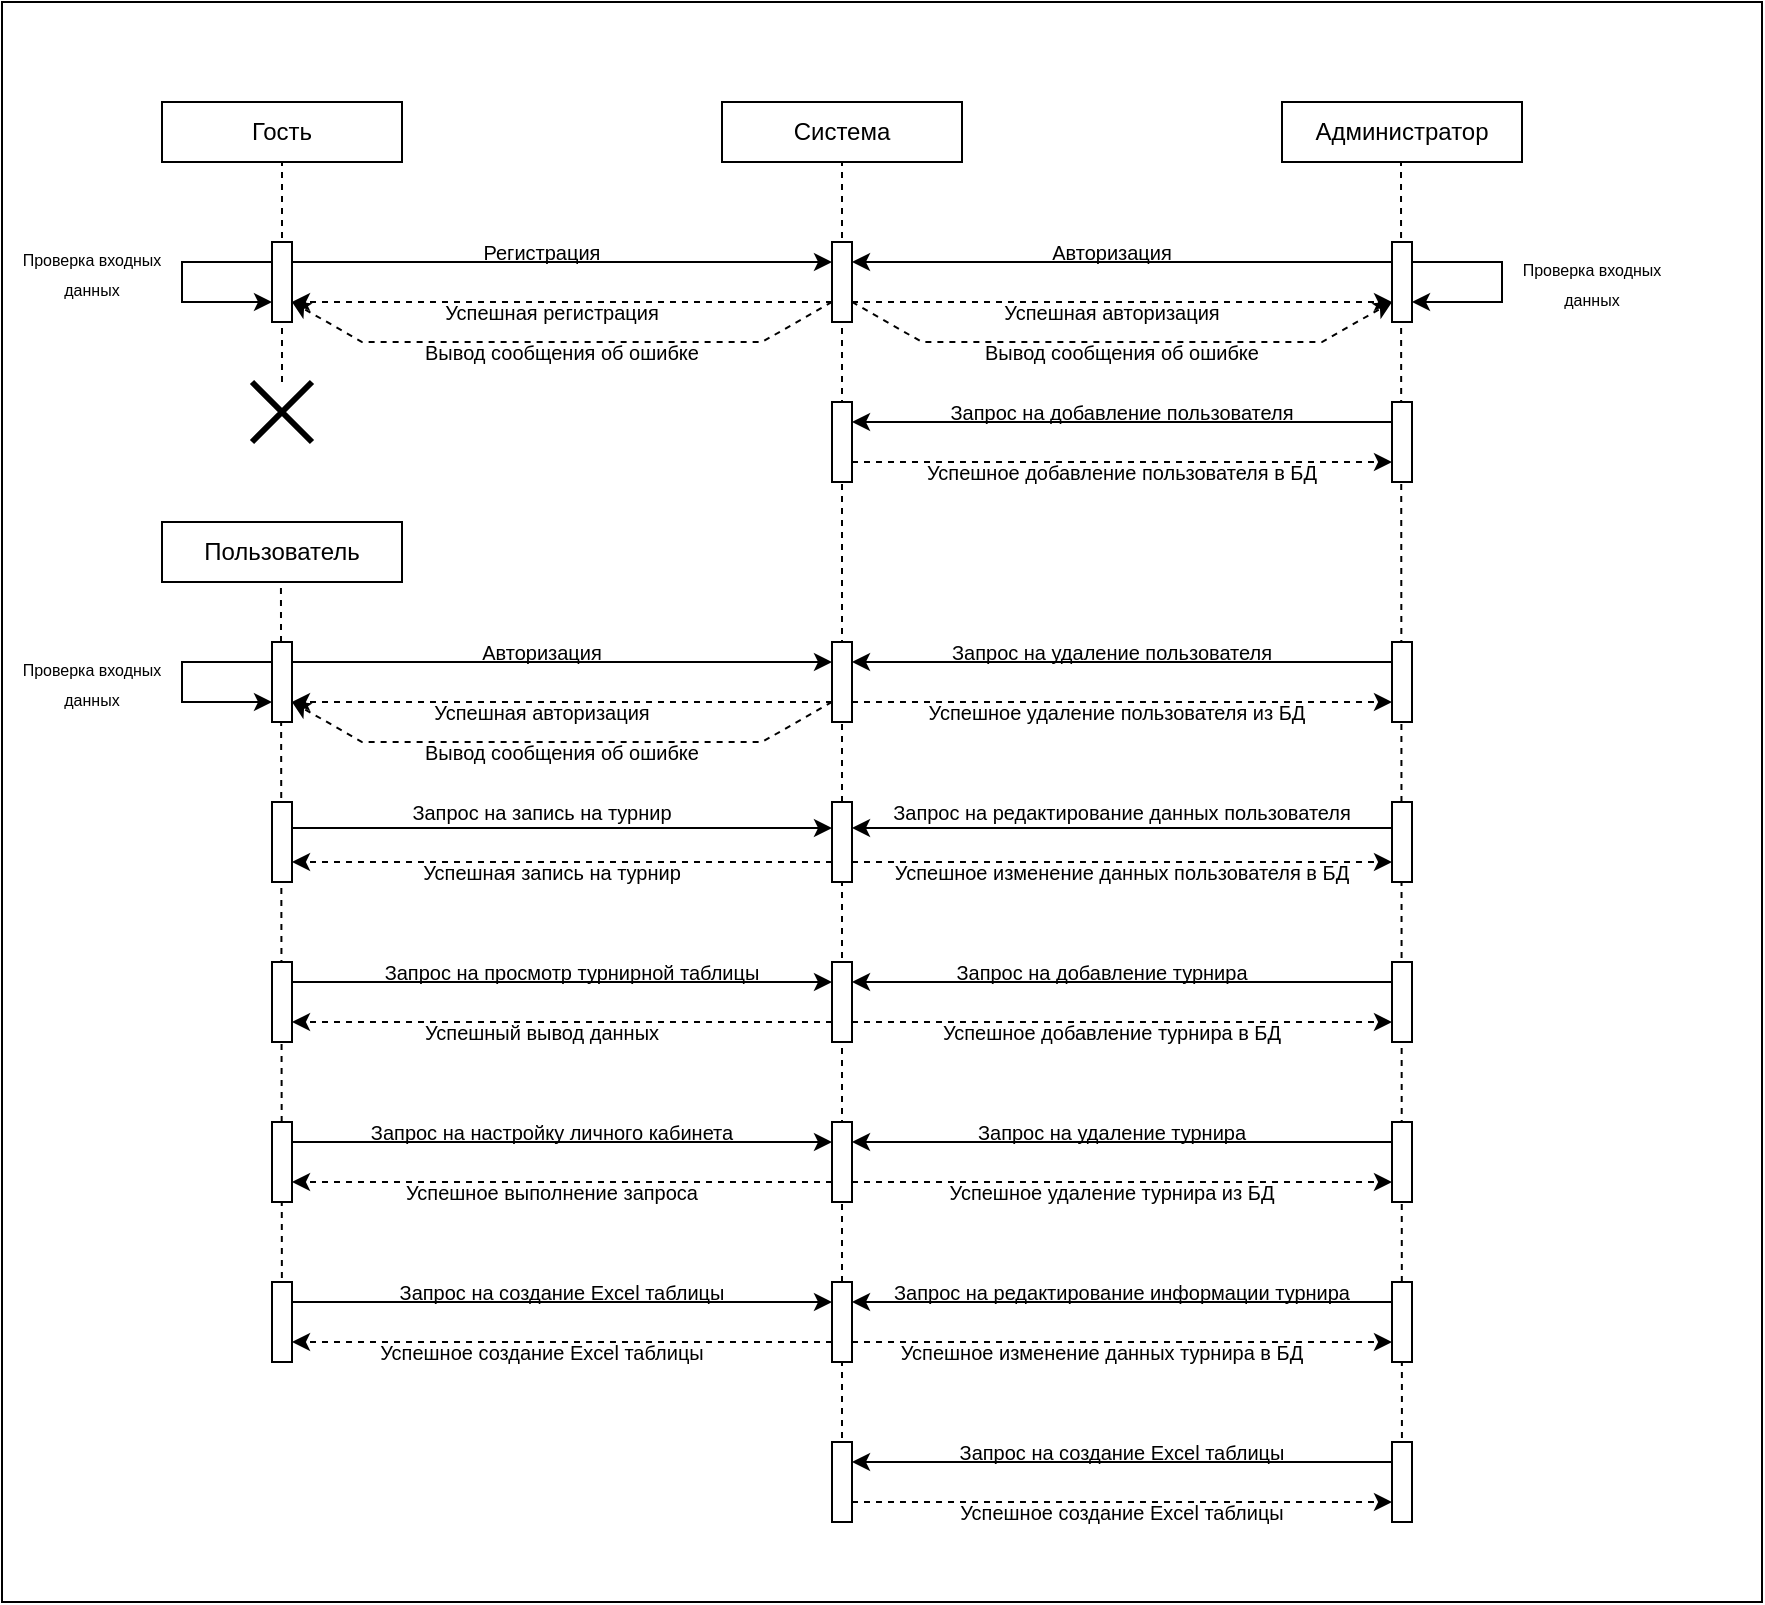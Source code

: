 <mxfile version="27.0.6">
  <diagram name="Страница — 1" id="EL8p-KrftPDtDiHfVPIN">
    <mxGraphModel dx="1564" dy="1021" grid="1" gridSize="10" guides="1" tooltips="1" connect="1" arrows="1" fold="1" page="1" pageScale="1" pageWidth="1169" pageHeight="827" math="0" shadow="0">
      <root>
        <mxCell id="0" />
        <mxCell id="1" parent="0" />
        <mxCell id="QzJGNxjtanzAwtywDty2-134" value="" style="rounded=0;whiteSpace=wrap;html=1;" vertex="1" parent="1">
          <mxGeometry width="880" height="800" as="geometry" />
        </mxCell>
        <mxCell id="QzJGNxjtanzAwtywDty2-37" value="" style="endArrow=none;dashed=1;html=1;rounded=0;entryX=0.5;entryY=1;entryDx=0;entryDy=0;exitX=0.5;exitY=1;exitDx=0;exitDy=0;" edge="1" parent="1" source="QzJGNxjtanzAwtywDty2-74" target="QzJGNxjtanzAwtywDty2-2">
          <mxGeometry width="50" height="50" relative="1" as="geometry">
            <mxPoint x="420" y="680" as="sourcePoint" />
            <mxPoint x="420" y="260" as="targetPoint" />
          </mxGeometry>
        </mxCell>
        <mxCell id="QzJGNxjtanzAwtywDty2-29" value="" style="endArrow=none;dashed=1;html=1;rounded=0;exitX=0.5;exitY=1;exitDx=0;exitDy=0;entryX=0.5;entryY=1;entryDx=0;entryDy=0;" edge="1" parent="1" source="QzJGNxjtanzAwtywDty2-23">
          <mxGeometry width="50" height="50" relative="1" as="geometry">
            <mxPoint x="139.47" y="690" as="sourcePoint" />
            <mxPoint x="139.47" y="290" as="targetPoint" />
          </mxGeometry>
        </mxCell>
        <mxCell id="QzJGNxjtanzAwtywDty2-30" value="" style="endArrow=none;dashed=1;html=1;rounded=0;exitX=0.5;exitY=1;exitDx=0;exitDy=0;entryX=0.5;entryY=1;entryDx=0;entryDy=0;" edge="1" parent="1" source="QzJGNxjtanzAwtywDty2-72">
          <mxGeometry width="50" height="50" relative="1" as="geometry">
            <mxPoint x="699.5" y="480" as="sourcePoint" />
            <mxPoint x="699.5" y="80" as="targetPoint" />
          </mxGeometry>
        </mxCell>
        <mxCell id="QzJGNxjtanzAwtywDty2-15" value="" style="endArrow=none;dashed=1;html=1;rounded=0;entryX=0.5;entryY=1;entryDx=0;entryDy=0;" edge="1" parent="1" target="QzJGNxjtanzAwtywDty2-1">
          <mxGeometry width="50" height="50" relative="1" as="geometry">
            <mxPoint x="140" y="190" as="sourcePoint" />
            <mxPoint x="610" y="400" as="targetPoint" />
          </mxGeometry>
        </mxCell>
        <mxCell id="QzJGNxjtanzAwtywDty2-1" value="Гость" style="rounded=0;whiteSpace=wrap;html=1;" vertex="1" parent="1">
          <mxGeometry x="80" y="50" width="120" height="30" as="geometry" />
        </mxCell>
        <mxCell id="QzJGNxjtanzAwtywDty2-2" value="Система" style="rounded=0;whiteSpace=wrap;html=1;" vertex="1" parent="1">
          <mxGeometry x="360" y="50" width="120" height="30" as="geometry" />
        </mxCell>
        <mxCell id="QzJGNxjtanzAwtywDty2-3" value="Администратор" style="rounded=0;whiteSpace=wrap;html=1;" vertex="1" parent="1">
          <mxGeometry x="640" y="50" width="120" height="30" as="geometry" />
        </mxCell>
        <mxCell id="QzJGNxjtanzAwtywDty2-5" value="" style="rounded=0;whiteSpace=wrap;html=1;" vertex="1" parent="1">
          <mxGeometry x="135" y="120" width="10" height="40" as="geometry" />
        </mxCell>
        <mxCell id="QzJGNxjtanzAwtywDty2-10" value="" style="rounded=0;whiteSpace=wrap;html=1;" vertex="1" parent="1">
          <mxGeometry x="415" y="120" width="10" height="40" as="geometry" />
        </mxCell>
        <mxCell id="QzJGNxjtanzAwtywDty2-11" value="" style="rounded=0;whiteSpace=wrap;html=1;" vertex="1" parent="1">
          <mxGeometry x="415" y="200" width="10" height="40" as="geometry" />
        </mxCell>
        <mxCell id="QzJGNxjtanzAwtywDty2-12" value="" style="rounded=0;whiteSpace=wrap;html=1;" vertex="1" parent="1">
          <mxGeometry x="415" y="320" width="10" height="40" as="geometry" />
        </mxCell>
        <mxCell id="QzJGNxjtanzAwtywDty2-13" value="" style="rounded=0;whiteSpace=wrap;html=1;" vertex="1" parent="1">
          <mxGeometry x="415" y="400" width="10" height="40" as="geometry" />
        </mxCell>
        <mxCell id="QzJGNxjtanzAwtywDty2-14" value="" style="rounded=0;whiteSpace=wrap;html=1;" vertex="1" parent="1">
          <mxGeometry x="415" y="480" width="10" height="40" as="geometry" />
        </mxCell>
        <mxCell id="QzJGNxjtanzAwtywDty2-18" value="Пользователь" style="rounded=0;whiteSpace=wrap;html=1;" vertex="1" parent="1">
          <mxGeometry x="80" y="260" width="120" height="30" as="geometry" />
        </mxCell>
        <mxCell id="QzJGNxjtanzAwtywDty2-19" value="" style="rounded=0;whiteSpace=wrap;html=1;" vertex="1" parent="1">
          <mxGeometry x="135" y="320" width="10" height="40" as="geometry" />
        </mxCell>
        <mxCell id="QzJGNxjtanzAwtywDty2-20" value="" style="rounded=0;whiteSpace=wrap;html=1;" vertex="1" parent="1">
          <mxGeometry x="135" y="400" width="10" height="40" as="geometry" />
        </mxCell>
        <mxCell id="QzJGNxjtanzAwtywDty2-21" value="" style="rounded=0;whiteSpace=wrap;html=1;" vertex="1" parent="1">
          <mxGeometry x="135" y="480" width="10" height="40" as="geometry" />
        </mxCell>
        <mxCell id="QzJGNxjtanzAwtywDty2-22" value="" style="rounded=0;whiteSpace=wrap;html=1;" vertex="1" parent="1">
          <mxGeometry x="135" y="560" width="10" height="40" as="geometry" />
        </mxCell>
        <mxCell id="QzJGNxjtanzAwtywDty2-23" value="" style="rounded=0;whiteSpace=wrap;html=1;" vertex="1" parent="1">
          <mxGeometry x="135" y="640" width="10" height="40" as="geometry" />
        </mxCell>
        <mxCell id="QzJGNxjtanzAwtywDty2-24" value="" style="rounded=0;whiteSpace=wrap;html=1;" vertex="1" parent="1">
          <mxGeometry x="695" y="120" width="10" height="40" as="geometry" />
        </mxCell>
        <mxCell id="QzJGNxjtanzAwtywDty2-25" value="" style="rounded=0;whiteSpace=wrap;html=1;" vertex="1" parent="1">
          <mxGeometry x="695" y="200" width="10" height="40" as="geometry" />
        </mxCell>
        <mxCell id="QzJGNxjtanzAwtywDty2-26" value="" style="rounded=0;whiteSpace=wrap;html=1;" vertex="1" parent="1">
          <mxGeometry x="695" y="320" width="10" height="40" as="geometry" />
        </mxCell>
        <mxCell id="QzJGNxjtanzAwtywDty2-27" value="" style="rounded=0;whiteSpace=wrap;html=1;" vertex="1" parent="1">
          <mxGeometry x="695" y="400" width="10" height="40" as="geometry" />
        </mxCell>
        <mxCell id="QzJGNxjtanzAwtywDty2-28" value="" style="rounded=0;whiteSpace=wrap;html=1;" vertex="1" parent="1">
          <mxGeometry x="695" y="480" width="10" height="40" as="geometry" />
        </mxCell>
        <mxCell id="QzJGNxjtanzAwtywDty2-32" value="" style="shape=umlDestroy;whiteSpace=wrap;html=1;strokeWidth=3;targetShapes=umlLifeline;" vertex="1" parent="1">
          <mxGeometry x="125" y="190" width="30" height="30" as="geometry" />
        </mxCell>
        <mxCell id="QzJGNxjtanzAwtywDty2-33" value="" style="rounded=0;whiteSpace=wrap;html=1;" vertex="1" parent="1">
          <mxGeometry x="415" y="560" width="10" height="40" as="geometry" />
        </mxCell>
        <mxCell id="QzJGNxjtanzAwtywDty2-34" value="" style="rounded=0;whiteSpace=wrap;html=1;" vertex="1" parent="1">
          <mxGeometry x="415" y="640" width="10" height="40" as="geometry" />
        </mxCell>
        <mxCell id="QzJGNxjtanzAwtywDty2-39" value="" style="endArrow=classic;html=1;rounded=0;exitX=1;exitY=0.25;exitDx=0;exitDy=0;entryX=0;entryY=0.25;entryDx=0;entryDy=0;" edge="1" parent="1" source="QzJGNxjtanzAwtywDty2-5" target="QzJGNxjtanzAwtywDty2-10">
          <mxGeometry width="50" height="50" relative="1" as="geometry">
            <mxPoint x="460" y="430" as="sourcePoint" />
            <mxPoint x="510" y="380" as="targetPoint" />
          </mxGeometry>
        </mxCell>
        <mxCell id="QzJGNxjtanzAwtywDty2-40" value="" style="endArrow=classic;html=1;rounded=0;exitX=1;exitY=0.25;exitDx=0;exitDy=0;entryX=0;entryY=0.25;entryDx=0;entryDy=0;" edge="1" parent="1">
          <mxGeometry width="50" height="50" relative="1" as="geometry">
            <mxPoint x="145" y="330" as="sourcePoint" />
            <mxPoint x="415" y="330" as="targetPoint" />
          </mxGeometry>
        </mxCell>
        <mxCell id="QzJGNxjtanzAwtywDty2-41" value="" style="endArrow=classic;html=1;rounded=0;exitX=1;exitY=0.25;exitDx=0;exitDy=0;entryX=0;entryY=0.25;entryDx=0;entryDy=0;" edge="1" parent="1">
          <mxGeometry width="50" height="50" relative="1" as="geometry">
            <mxPoint x="145" y="413" as="sourcePoint" />
            <mxPoint x="415" y="413" as="targetPoint" />
          </mxGeometry>
        </mxCell>
        <mxCell id="QzJGNxjtanzAwtywDty2-42" value="" style="endArrow=classic;html=1;rounded=0;exitX=1;exitY=0.25;exitDx=0;exitDy=0;entryX=0;entryY=0.25;entryDx=0;entryDy=0;" edge="1" parent="1">
          <mxGeometry width="50" height="50" relative="1" as="geometry">
            <mxPoint x="145" y="490" as="sourcePoint" />
            <mxPoint x="415" y="490" as="targetPoint" />
          </mxGeometry>
        </mxCell>
        <mxCell id="QzJGNxjtanzAwtywDty2-43" value="" style="endArrow=classic;html=1;rounded=0;exitX=1;exitY=0.25;exitDx=0;exitDy=0;entryX=0;entryY=0.25;entryDx=0;entryDy=0;" edge="1" parent="1">
          <mxGeometry width="50" height="50" relative="1" as="geometry">
            <mxPoint x="145" y="570" as="sourcePoint" />
            <mxPoint x="415" y="570" as="targetPoint" />
          </mxGeometry>
        </mxCell>
        <mxCell id="QzJGNxjtanzAwtywDty2-44" value="" style="endArrow=classic;html=1;rounded=0;exitX=1;exitY=0.25;exitDx=0;exitDy=0;entryX=0;entryY=0.25;entryDx=0;entryDy=0;" edge="1" parent="1">
          <mxGeometry width="50" height="50" relative="1" as="geometry">
            <mxPoint x="145" y="650" as="sourcePoint" />
            <mxPoint x="415" y="650" as="targetPoint" />
          </mxGeometry>
        </mxCell>
        <mxCell id="QzJGNxjtanzAwtywDty2-45" value="" style="endArrow=classic;html=1;rounded=0;entryX=1;entryY=0.75;entryDx=0;entryDy=0;exitX=0;exitY=0.75;exitDx=0;exitDy=0;dashed=1;" edge="1" parent="1" source="QzJGNxjtanzAwtywDty2-10" target="QzJGNxjtanzAwtywDty2-5">
          <mxGeometry width="50" height="50" relative="1" as="geometry">
            <mxPoint x="460" y="430" as="sourcePoint" />
            <mxPoint x="510" y="380" as="targetPoint" />
          </mxGeometry>
        </mxCell>
        <mxCell id="QzJGNxjtanzAwtywDty2-46" value="" style="endArrow=classic;html=1;rounded=0;entryX=1;entryY=0.75;entryDx=0;entryDy=0;exitX=0;exitY=0.75;exitDx=0;exitDy=0;dashed=1;" edge="1" parent="1">
          <mxGeometry width="50" height="50" relative="1" as="geometry">
            <mxPoint x="415" y="350" as="sourcePoint" />
            <mxPoint x="145" y="350" as="targetPoint" />
          </mxGeometry>
        </mxCell>
        <mxCell id="QzJGNxjtanzAwtywDty2-47" value="" style="endArrow=classic;html=1;rounded=0;entryX=1;entryY=0.75;entryDx=0;entryDy=0;exitX=0;exitY=0.75;exitDx=0;exitDy=0;dashed=1;" edge="1" parent="1">
          <mxGeometry width="50" height="50" relative="1" as="geometry">
            <mxPoint x="415" y="430" as="sourcePoint" />
            <mxPoint x="145" y="430" as="targetPoint" />
          </mxGeometry>
        </mxCell>
        <mxCell id="QzJGNxjtanzAwtywDty2-48" value="" style="endArrow=classic;html=1;rounded=0;entryX=1;entryY=0.75;entryDx=0;entryDy=0;exitX=0;exitY=0.75;exitDx=0;exitDy=0;dashed=1;" edge="1" parent="1">
          <mxGeometry width="50" height="50" relative="1" as="geometry">
            <mxPoint x="415" y="510" as="sourcePoint" />
            <mxPoint x="145" y="510" as="targetPoint" />
          </mxGeometry>
        </mxCell>
        <mxCell id="QzJGNxjtanzAwtywDty2-49" value="" style="endArrow=classic;html=1;rounded=0;entryX=1;entryY=0.75;entryDx=0;entryDy=0;exitX=0;exitY=0.75;exitDx=0;exitDy=0;dashed=1;" edge="1" parent="1">
          <mxGeometry width="50" height="50" relative="1" as="geometry">
            <mxPoint x="415" y="590" as="sourcePoint" />
            <mxPoint x="145" y="590" as="targetPoint" />
          </mxGeometry>
        </mxCell>
        <mxCell id="QzJGNxjtanzAwtywDty2-50" value="" style="endArrow=classic;html=1;rounded=0;entryX=1;entryY=0.75;entryDx=0;entryDy=0;exitX=0;exitY=0.75;exitDx=0;exitDy=0;dashed=1;" edge="1" parent="1">
          <mxGeometry width="50" height="50" relative="1" as="geometry">
            <mxPoint x="415" y="670" as="sourcePoint" />
            <mxPoint x="145" y="670" as="targetPoint" />
          </mxGeometry>
        </mxCell>
        <mxCell id="QzJGNxjtanzAwtywDty2-51" value="" style="endArrow=classic;html=1;rounded=0;entryX=1;entryY=0.75;entryDx=0;entryDy=0;exitX=0;exitY=0.75;exitDx=0;exitDy=0;" edge="1" parent="1">
          <mxGeometry width="50" height="50" relative="1" as="geometry">
            <mxPoint x="695" y="130" as="sourcePoint" />
            <mxPoint x="425" y="130" as="targetPoint" />
          </mxGeometry>
        </mxCell>
        <mxCell id="QzJGNxjtanzAwtywDty2-52" value="" style="endArrow=classic;html=1;rounded=0;exitX=1;exitY=0.25;exitDx=0;exitDy=0;entryX=0;entryY=0.25;entryDx=0;entryDy=0;dashed=1;" edge="1" parent="1">
          <mxGeometry width="50" height="50" relative="1" as="geometry">
            <mxPoint x="425" y="150" as="sourcePoint" />
            <mxPoint x="695" y="150" as="targetPoint" />
          </mxGeometry>
        </mxCell>
        <mxCell id="QzJGNxjtanzAwtywDty2-53" value="&lt;font style=&quot;font-size: 10px;&quot;&gt;Регистрация&lt;/font&gt;" style="text;html=1;align=center;verticalAlign=middle;whiteSpace=wrap;rounded=0;" vertex="1" parent="1">
          <mxGeometry x="240" y="110" width="60" height="30" as="geometry" />
        </mxCell>
        <mxCell id="QzJGNxjtanzAwtywDty2-55" value="&lt;font style=&quot;font-size: 10px;&quot;&gt;Успешная регистрация&lt;/font&gt;" style="text;html=1;align=center;verticalAlign=middle;whiteSpace=wrap;rounded=0;" vertex="1" parent="1">
          <mxGeometry x="205" y="140" width="140" height="30" as="geometry" />
        </mxCell>
        <mxCell id="QzJGNxjtanzAwtywDty2-56" value="&lt;font style=&quot;font-size: 10px;&quot;&gt;Авторизация&lt;/font&gt;" style="text;html=1;align=center;verticalAlign=middle;whiteSpace=wrap;rounded=0;" vertex="1" parent="1">
          <mxGeometry x="525" y="110" width="60" height="30" as="geometry" />
        </mxCell>
        <mxCell id="QzJGNxjtanzAwtywDty2-57" value="&lt;font style=&quot;font-size: 10px;&quot;&gt;Успешная авторизация&lt;/font&gt;" style="text;html=1;align=center;verticalAlign=middle;whiteSpace=wrap;rounded=0;" vertex="1" parent="1">
          <mxGeometry x="480" y="140" width="150" height="30" as="geometry" />
        </mxCell>
        <mxCell id="QzJGNxjtanzAwtywDty2-58" value="&lt;font style=&quot;font-size: 10px;&quot;&gt;Авторизация&lt;/font&gt;" style="text;html=1;align=center;verticalAlign=middle;whiteSpace=wrap;rounded=0;" vertex="1" parent="1">
          <mxGeometry x="240" y="310" width="60" height="30" as="geometry" />
        </mxCell>
        <mxCell id="QzJGNxjtanzAwtywDty2-59" value="&lt;font style=&quot;font-size: 10px;&quot;&gt;Успешная авторизация&lt;/font&gt;" style="text;html=1;align=center;verticalAlign=middle;whiteSpace=wrap;rounded=0;" vertex="1" parent="1">
          <mxGeometry x="195" y="340" width="150" height="30" as="geometry" />
        </mxCell>
        <mxCell id="QzJGNxjtanzAwtywDty2-61" value="&lt;font style=&quot;font-size: 10px;&quot;&gt;Запрос на запись на турнир&lt;/font&gt;" style="text;html=1;align=center;verticalAlign=middle;whiteSpace=wrap;rounded=0;" vertex="1" parent="1">
          <mxGeometry x="195" y="390" width="150" height="30" as="geometry" />
        </mxCell>
        <mxCell id="QzJGNxjtanzAwtywDty2-63" value="&lt;font style=&quot;font-size: 10px;&quot;&gt;Успешная запись на турнир&lt;/font&gt;" style="text;html=1;align=center;verticalAlign=middle;whiteSpace=wrap;rounded=0;" vertex="1" parent="1">
          <mxGeometry x="200" y="420" width="150" height="30" as="geometry" />
        </mxCell>
        <mxCell id="QzJGNxjtanzAwtywDty2-64" value="&lt;font style=&quot;font-size: 10px;&quot;&gt;Запрос на просмотр турнирной таблицы&lt;/font&gt;" style="text;html=1;align=center;verticalAlign=middle;whiteSpace=wrap;rounded=0;" vertex="1" parent="1">
          <mxGeometry x="190" y="470" width="190" height="30" as="geometry" />
        </mxCell>
        <mxCell id="QzJGNxjtanzAwtywDty2-65" value="&lt;span style=&quot;font-size: 10px;&quot;&gt;Успешный вывод данных&lt;/span&gt;" style="text;html=1;align=center;verticalAlign=middle;whiteSpace=wrap;rounded=0;" vertex="1" parent="1">
          <mxGeometry x="195" y="500" width="150" height="30" as="geometry" />
        </mxCell>
        <mxCell id="QzJGNxjtanzAwtywDty2-66" value="&lt;font style=&quot;font-size: 10px;&quot;&gt;Запрос на настройку личного кабинета&lt;/font&gt;" style="text;html=1;align=center;verticalAlign=middle;whiteSpace=wrap;rounded=0;" vertex="1" parent="1">
          <mxGeometry x="145" y="550" width="260" height="30" as="geometry" />
        </mxCell>
        <mxCell id="QzJGNxjtanzAwtywDty2-67" value="&lt;font style=&quot;font-size: 10px;&quot;&gt;Успешное выполнение запроса&lt;/font&gt;" style="text;html=1;align=center;verticalAlign=middle;whiteSpace=wrap;rounded=0;" vertex="1" parent="1">
          <mxGeometry x="145" y="580" width="260" height="30" as="geometry" />
        </mxCell>
        <mxCell id="QzJGNxjtanzAwtywDty2-68" value="&lt;span style=&quot;font-size: 10px;&quot;&gt;Запрос на создание Excel таблицы&lt;/span&gt;" style="text;html=1;align=center;verticalAlign=middle;whiteSpace=wrap;rounded=0;" vertex="1" parent="1">
          <mxGeometry x="150" y="630" width="260" height="30" as="geometry" />
        </mxCell>
        <mxCell id="QzJGNxjtanzAwtywDty2-69" value="&lt;span style=&quot;font-size: 10px;&quot;&gt;Успешное создание Excel таблицы&lt;/span&gt;" style="text;html=1;align=center;verticalAlign=middle;whiteSpace=wrap;rounded=0;" vertex="1" parent="1">
          <mxGeometry x="140" y="660" width="260" height="30" as="geometry" />
        </mxCell>
        <mxCell id="QzJGNxjtanzAwtywDty2-70" value="" style="rounded=0;whiteSpace=wrap;html=1;" vertex="1" parent="1">
          <mxGeometry x="695" y="560" width="10" height="40" as="geometry" />
        </mxCell>
        <mxCell id="QzJGNxjtanzAwtywDty2-71" value="" style="rounded=0;whiteSpace=wrap;html=1;" vertex="1" parent="1">
          <mxGeometry x="695" y="640" width="10" height="40" as="geometry" />
        </mxCell>
        <mxCell id="QzJGNxjtanzAwtywDty2-72" value="" style="rounded=0;whiteSpace=wrap;html=1;" vertex="1" parent="1">
          <mxGeometry x="695" y="720" width="10" height="40" as="geometry" />
        </mxCell>
        <mxCell id="QzJGNxjtanzAwtywDty2-74" value="" style="rounded=0;whiteSpace=wrap;html=1;" vertex="1" parent="1">
          <mxGeometry x="415" y="720" width="10" height="40" as="geometry" />
        </mxCell>
        <mxCell id="QzJGNxjtanzAwtywDty2-75" value="" style="endArrow=classic;html=1;rounded=0;entryX=1;entryY=0.75;entryDx=0;entryDy=0;exitX=0;exitY=0.75;exitDx=0;exitDy=0;" edge="1" parent="1">
          <mxGeometry width="50" height="50" relative="1" as="geometry">
            <mxPoint x="695" y="210" as="sourcePoint" />
            <mxPoint x="425" y="210" as="targetPoint" />
          </mxGeometry>
        </mxCell>
        <mxCell id="QzJGNxjtanzAwtywDty2-76" value="" style="endArrow=classic;html=1;rounded=0;entryX=1;entryY=0.75;entryDx=0;entryDy=0;exitX=0;exitY=0.75;exitDx=0;exitDy=0;" edge="1" parent="1">
          <mxGeometry width="50" height="50" relative="1" as="geometry">
            <mxPoint x="695" y="330" as="sourcePoint" />
            <mxPoint x="425" y="330" as="targetPoint" />
          </mxGeometry>
        </mxCell>
        <mxCell id="QzJGNxjtanzAwtywDty2-77" value="" style="endArrow=classic;html=1;rounded=0;entryX=1;entryY=0.75;entryDx=0;entryDy=0;exitX=0;exitY=0.75;exitDx=0;exitDy=0;" edge="1" parent="1">
          <mxGeometry width="50" height="50" relative="1" as="geometry">
            <mxPoint x="695" y="413" as="sourcePoint" />
            <mxPoint x="425" y="413" as="targetPoint" />
          </mxGeometry>
        </mxCell>
        <mxCell id="QzJGNxjtanzAwtywDty2-78" value="" style="endArrow=classic;html=1;rounded=0;entryX=1;entryY=0.75;entryDx=0;entryDy=0;exitX=0;exitY=0.75;exitDx=0;exitDy=0;" edge="1" parent="1">
          <mxGeometry width="50" height="50" relative="1" as="geometry">
            <mxPoint x="695" y="490" as="sourcePoint" />
            <mxPoint x="425" y="490" as="targetPoint" />
          </mxGeometry>
        </mxCell>
        <mxCell id="QzJGNxjtanzAwtywDty2-79" value="" style="endArrow=classic;html=1;rounded=0;entryX=1;entryY=0.75;entryDx=0;entryDy=0;exitX=0;exitY=0.75;exitDx=0;exitDy=0;" edge="1" parent="1">
          <mxGeometry width="50" height="50" relative="1" as="geometry">
            <mxPoint x="695" y="570" as="sourcePoint" />
            <mxPoint x="425" y="570" as="targetPoint" />
          </mxGeometry>
        </mxCell>
        <mxCell id="QzJGNxjtanzAwtywDty2-80" value="" style="endArrow=classic;html=1;rounded=0;entryX=1;entryY=0.75;entryDx=0;entryDy=0;exitX=0;exitY=0.75;exitDx=0;exitDy=0;" edge="1" parent="1">
          <mxGeometry width="50" height="50" relative="1" as="geometry">
            <mxPoint x="695" y="650" as="sourcePoint" />
            <mxPoint x="425" y="650" as="targetPoint" />
          </mxGeometry>
        </mxCell>
        <mxCell id="QzJGNxjtanzAwtywDty2-81" value="" style="endArrow=classic;html=1;rounded=0;entryX=1;entryY=0.75;entryDx=0;entryDy=0;exitX=0;exitY=0.75;exitDx=0;exitDy=0;" edge="1" parent="1">
          <mxGeometry width="50" height="50" relative="1" as="geometry">
            <mxPoint x="695" y="730" as="sourcePoint" />
            <mxPoint x="425" y="730" as="targetPoint" />
          </mxGeometry>
        </mxCell>
        <mxCell id="QzJGNxjtanzAwtywDty2-82" value="" style="endArrow=classic;html=1;rounded=0;exitX=1;exitY=0.25;exitDx=0;exitDy=0;entryX=0;entryY=0.25;entryDx=0;entryDy=0;dashed=1;" edge="1" parent="1">
          <mxGeometry width="50" height="50" relative="1" as="geometry">
            <mxPoint x="425" y="230" as="sourcePoint" />
            <mxPoint x="695" y="230" as="targetPoint" />
          </mxGeometry>
        </mxCell>
        <mxCell id="QzJGNxjtanzAwtywDty2-83" value="" style="endArrow=classic;html=1;rounded=0;exitX=1;exitY=0.25;exitDx=0;exitDy=0;entryX=0;entryY=0.25;entryDx=0;entryDy=0;dashed=1;" edge="1" parent="1">
          <mxGeometry width="50" height="50" relative="1" as="geometry">
            <mxPoint x="425" y="350" as="sourcePoint" />
            <mxPoint x="695" y="350" as="targetPoint" />
          </mxGeometry>
        </mxCell>
        <mxCell id="QzJGNxjtanzAwtywDty2-84" value="" style="endArrow=classic;html=1;rounded=0;exitX=1;exitY=0.25;exitDx=0;exitDy=0;entryX=0;entryY=0.25;entryDx=0;entryDy=0;dashed=1;" edge="1" parent="1">
          <mxGeometry width="50" height="50" relative="1" as="geometry">
            <mxPoint x="425" y="430" as="sourcePoint" />
            <mxPoint x="695" y="430" as="targetPoint" />
          </mxGeometry>
        </mxCell>
        <mxCell id="QzJGNxjtanzAwtywDty2-85" value="" style="endArrow=classic;html=1;rounded=0;exitX=1;exitY=0.25;exitDx=0;exitDy=0;entryX=0;entryY=0.25;entryDx=0;entryDy=0;dashed=1;" edge="1" parent="1">
          <mxGeometry width="50" height="50" relative="1" as="geometry">
            <mxPoint x="425" y="510" as="sourcePoint" />
            <mxPoint x="695" y="510" as="targetPoint" />
          </mxGeometry>
        </mxCell>
        <mxCell id="QzJGNxjtanzAwtywDty2-86" value="" style="endArrow=classic;html=1;rounded=0;exitX=1;exitY=0.25;exitDx=0;exitDy=0;entryX=0;entryY=0.25;entryDx=0;entryDy=0;dashed=1;" edge="1" parent="1">
          <mxGeometry width="50" height="50" relative="1" as="geometry">
            <mxPoint x="425" y="590" as="sourcePoint" />
            <mxPoint x="695" y="590" as="targetPoint" />
          </mxGeometry>
        </mxCell>
        <mxCell id="QzJGNxjtanzAwtywDty2-87" value="" style="endArrow=classic;html=1;rounded=0;exitX=1;exitY=0.25;exitDx=0;exitDy=0;entryX=0;entryY=0.25;entryDx=0;entryDy=0;dashed=1;" edge="1" parent="1">
          <mxGeometry width="50" height="50" relative="1" as="geometry">
            <mxPoint x="425" y="670" as="sourcePoint" />
            <mxPoint x="695" y="670" as="targetPoint" />
          </mxGeometry>
        </mxCell>
        <mxCell id="QzJGNxjtanzAwtywDty2-88" value="" style="endArrow=classic;html=1;rounded=0;exitX=1;exitY=0.25;exitDx=0;exitDy=0;entryX=0;entryY=0.25;entryDx=0;entryDy=0;dashed=1;" edge="1" parent="1">
          <mxGeometry width="50" height="50" relative="1" as="geometry">
            <mxPoint x="425" y="750" as="sourcePoint" />
            <mxPoint x="695" y="750" as="targetPoint" />
          </mxGeometry>
        </mxCell>
        <mxCell id="QzJGNxjtanzAwtywDty2-90" value="&lt;font style=&quot;font-size: 10px;&quot;&gt;Запрос на добавление пользователя&lt;/font&gt;" style="text;html=1;align=center;verticalAlign=middle;whiteSpace=wrap;rounded=0;" vertex="1" parent="1">
          <mxGeometry x="470" y="190" width="180" height="30" as="geometry" />
        </mxCell>
        <mxCell id="QzJGNxjtanzAwtywDty2-91" value="&lt;span style=&quot;font-size: 10px;&quot;&gt;Успешное добавление пользователя в БД&lt;/span&gt;" style="text;html=1;align=center;verticalAlign=middle;whiteSpace=wrap;rounded=0;" vertex="1" parent="1">
          <mxGeometry x="455" y="220" width="210" height="30" as="geometry" />
        </mxCell>
        <mxCell id="QzJGNxjtanzAwtywDty2-95" value="&lt;font style=&quot;font-size: 10px;&quot;&gt;Запрос на удаление пользователя&lt;/font&gt;" style="text;html=1;align=center;verticalAlign=middle;whiteSpace=wrap;rounded=0;" vertex="1" parent="1">
          <mxGeometry x="465" y="310" width="180" height="30" as="geometry" />
        </mxCell>
        <mxCell id="QzJGNxjtanzAwtywDty2-97" value="&lt;font style=&quot;font-size: 10px;&quot;&gt;Успешное удаление пользователя из БД&lt;/font&gt;" style="text;html=1;align=center;verticalAlign=middle;whiteSpace=wrap;rounded=0;" vertex="1" parent="1">
          <mxGeometry x="455" y="340" width="205" height="30" as="geometry" />
        </mxCell>
        <mxCell id="QzJGNxjtanzAwtywDty2-98" value="&lt;span style=&quot;font-size: 10px;&quot;&gt;Запрос на редактирование данных пользователя&lt;/span&gt;" style="text;html=1;align=center;verticalAlign=middle;whiteSpace=wrap;rounded=0;" vertex="1" parent="1">
          <mxGeometry x="435" y="390" width="250" height="30" as="geometry" />
        </mxCell>
        <mxCell id="QzJGNxjtanzAwtywDty2-99" value="&lt;span style=&quot;font-size: 10px;&quot;&gt;Успешное изменение данных пользователя в БД&lt;/span&gt;" style="text;html=1;align=center;verticalAlign=middle;whiteSpace=wrap;rounded=0;" vertex="1" parent="1">
          <mxGeometry x="435" y="420" width="250" height="30" as="geometry" />
        </mxCell>
        <mxCell id="QzJGNxjtanzAwtywDty2-100" value="&lt;span style=&quot;font-size: 10px;&quot;&gt;Запрос на добавление турнира&lt;/span&gt;" style="text;html=1;align=center;verticalAlign=middle;whiteSpace=wrap;rounded=0;" vertex="1" parent="1">
          <mxGeometry x="425" y="470" width="250" height="30" as="geometry" />
        </mxCell>
        <mxCell id="QzJGNxjtanzAwtywDty2-101" value="&lt;span style=&quot;font-size: 10px;&quot;&gt;Запрос на удаление турнира&lt;/span&gt;" style="text;html=1;align=center;verticalAlign=middle;whiteSpace=wrap;rounded=0;" vertex="1" parent="1">
          <mxGeometry x="430" y="550" width="250" height="30" as="geometry" />
        </mxCell>
        <mxCell id="QzJGNxjtanzAwtywDty2-102" value="&lt;span style=&quot;font-size: 10px;&quot;&gt;Запрос на редактирование информации турнира&lt;/span&gt;" style="text;html=1;align=center;verticalAlign=middle;whiteSpace=wrap;rounded=0;" vertex="1" parent="1">
          <mxGeometry x="435" y="630" width="250" height="30" as="geometry" />
        </mxCell>
        <mxCell id="QzJGNxjtanzAwtywDty2-103" value="&lt;span style=&quot;font-size: 10px;&quot;&gt;Запрос на создание Excel таблицы&lt;/span&gt;" style="text;html=1;align=center;verticalAlign=middle;whiteSpace=wrap;rounded=0;" vertex="1" parent="1">
          <mxGeometry x="435" y="710" width="250" height="30" as="geometry" />
        </mxCell>
        <mxCell id="QzJGNxjtanzAwtywDty2-104" value="&lt;span style=&quot;font-size: 10px;&quot;&gt;Успешное изменение данных турнира в БД&lt;/span&gt;" style="text;html=1;align=center;verticalAlign=middle;whiteSpace=wrap;rounded=0;" vertex="1" parent="1">
          <mxGeometry x="425" y="660" width="250" height="30" as="geometry" />
        </mxCell>
        <mxCell id="QzJGNxjtanzAwtywDty2-105" value="&lt;font style=&quot;font-size: 10px;&quot;&gt;Успешное удаление турнира из БД&lt;/font&gt;" style="text;html=1;align=center;verticalAlign=middle;whiteSpace=wrap;rounded=0;" vertex="1" parent="1">
          <mxGeometry x="465" y="580" width="180" height="30" as="geometry" />
        </mxCell>
        <mxCell id="QzJGNxjtanzAwtywDty2-106" value="&lt;span style=&quot;font-size: 10px;&quot;&gt;Успешное добавление турнира в БД&lt;/span&gt;" style="text;html=1;align=center;verticalAlign=middle;whiteSpace=wrap;rounded=0;" vertex="1" parent="1">
          <mxGeometry x="465" y="500" width="180" height="30" as="geometry" />
        </mxCell>
        <mxCell id="QzJGNxjtanzAwtywDty2-108" value="" style="endArrow=classic;html=1;rounded=0;entryX=1;entryY=0.75;entryDx=0;entryDy=0;exitX=1;exitY=0.25;exitDx=0;exitDy=0;" edge="1" parent="1">
          <mxGeometry width="50" height="50" relative="1" as="geometry">
            <mxPoint x="705" y="130" as="sourcePoint" />
            <mxPoint x="705" y="150" as="targetPoint" />
            <Array as="points">
              <mxPoint x="750" y="130" />
              <mxPoint x="750" y="150" />
            </Array>
          </mxGeometry>
        </mxCell>
        <mxCell id="QzJGNxjtanzAwtywDty2-116" value="" style="endArrow=classic;html=1;rounded=0;exitX=0;exitY=0.25;exitDx=0;exitDy=0;entryX=0;entryY=0.75;entryDx=0;entryDy=0;" edge="1" parent="1" source="QzJGNxjtanzAwtywDty2-5" target="QzJGNxjtanzAwtywDty2-5">
          <mxGeometry width="50" height="50" relative="1" as="geometry">
            <mxPoint x="400" y="320" as="sourcePoint" />
            <mxPoint x="130" y="150" as="targetPoint" />
            <Array as="points">
              <mxPoint x="90" y="130" />
              <mxPoint x="90" y="150" />
            </Array>
          </mxGeometry>
        </mxCell>
        <mxCell id="QzJGNxjtanzAwtywDty2-117" value="" style="endArrow=classic;html=1;rounded=0;exitX=0;exitY=0.25;exitDx=0;exitDy=0;entryX=0;entryY=0.75;entryDx=0;entryDy=0;" edge="1" parent="1">
          <mxGeometry width="50" height="50" relative="1" as="geometry">
            <mxPoint x="135" y="330" as="sourcePoint" />
            <mxPoint x="135" y="350" as="targetPoint" />
            <Array as="points">
              <mxPoint x="90" y="330" />
              <mxPoint x="90" y="350" />
            </Array>
          </mxGeometry>
        </mxCell>
        <mxCell id="QzJGNxjtanzAwtywDty2-122" value="&lt;span style=&quot;font-size: 10px;&quot;&gt;Успешное создание Excel таблицы&lt;/span&gt;" style="text;html=1;align=center;verticalAlign=middle;whiteSpace=wrap;rounded=0;" vertex="1" parent="1">
          <mxGeometry x="430" y="740" width="260" height="30" as="geometry" />
        </mxCell>
        <mxCell id="QzJGNxjtanzAwtywDty2-124" value="&lt;font style=&quot;font-size: 8px;&quot;&gt;Проверка входных данных&lt;/font&gt;" style="text;html=1;align=center;verticalAlign=middle;whiteSpace=wrap;rounded=0;" vertex="1" parent="1">
          <mxGeometry x="750" y="125" width="90" height="30" as="geometry" />
        </mxCell>
        <mxCell id="QzJGNxjtanzAwtywDty2-125" value="&lt;font style=&quot;font-size: 8px;&quot;&gt;Проверка входных данных&lt;/font&gt;" style="text;html=1;align=center;verticalAlign=middle;whiteSpace=wrap;rounded=0;" vertex="1" parent="1">
          <mxGeometry y="120" width="90" height="30" as="geometry" />
        </mxCell>
        <mxCell id="QzJGNxjtanzAwtywDty2-126" value="&lt;font style=&quot;font-size: 8px;&quot;&gt;Проверка входных данных&lt;/font&gt;" style="text;html=1;align=center;verticalAlign=middle;whiteSpace=wrap;rounded=0;" vertex="1" parent="1">
          <mxGeometry y="325" width="90" height="30" as="geometry" />
        </mxCell>
        <mxCell id="QzJGNxjtanzAwtywDty2-128" value="" style="endArrow=classic;html=1;rounded=0;exitX=0;exitY=0.75;exitDx=0;exitDy=0;entryX=1;entryY=0.75;entryDx=0;entryDy=0;dashed=1;" edge="1" parent="1" source="QzJGNxjtanzAwtywDty2-10" target="QzJGNxjtanzAwtywDty2-5">
          <mxGeometry width="50" height="50" relative="1" as="geometry">
            <mxPoint x="500" y="320" as="sourcePoint" />
            <mxPoint x="210" y="210" as="targetPoint" />
            <Array as="points">
              <mxPoint x="380" y="170" />
              <mxPoint x="180" y="170" />
            </Array>
          </mxGeometry>
        </mxCell>
        <mxCell id="QzJGNxjtanzAwtywDty2-129" value="&lt;font style=&quot;font-size: 10px;&quot;&gt;Вывод сообщения об ошибке&lt;/font&gt;" style="text;html=1;align=center;verticalAlign=middle;whiteSpace=wrap;rounded=0;" vertex="1" parent="1">
          <mxGeometry x="175" y="160" width="210" height="30" as="geometry" />
        </mxCell>
        <mxCell id="QzJGNxjtanzAwtywDty2-130" value="" style="endArrow=classic;html=1;rounded=0;exitX=0;exitY=0.75;exitDx=0;exitDy=0;entryX=1;entryY=0.75;entryDx=0;entryDy=0;dashed=1;" edge="1" parent="1">
          <mxGeometry width="50" height="50" relative="1" as="geometry">
            <mxPoint x="415" y="350" as="sourcePoint" />
            <mxPoint x="145" y="350" as="targetPoint" />
            <Array as="points">
              <mxPoint x="380" y="370" />
              <mxPoint x="180" y="370" />
            </Array>
          </mxGeometry>
        </mxCell>
        <mxCell id="QzJGNxjtanzAwtywDty2-131" value="&lt;font style=&quot;font-size: 10px;&quot;&gt;Вывод сообщения об ошибке&lt;/font&gt;" style="text;html=1;align=center;verticalAlign=middle;whiteSpace=wrap;rounded=0;" vertex="1" parent="1">
          <mxGeometry x="175" y="360" width="210" height="30" as="geometry" />
        </mxCell>
        <mxCell id="QzJGNxjtanzAwtywDty2-132" value="" style="endArrow=classic;html=1;rounded=0;exitX=0;exitY=0.75;exitDx=0;exitDy=0;entryX=1;entryY=0.75;entryDx=0;entryDy=0;dashed=1;" edge="1" parent="1">
          <mxGeometry width="50" height="50" relative="1" as="geometry">
            <mxPoint x="425" y="150.0" as="sourcePoint" />
            <mxPoint x="695" y="150.0" as="targetPoint" />
            <Array as="points">
              <mxPoint x="460" y="170.0" />
              <mxPoint x="660" y="170.0" />
            </Array>
          </mxGeometry>
        </mxCell>
        <mxCell id="QzJGNxjtanzAwtywDty2-133" value="&lt;font style=&quot;font-size: 10px;&quot;&gt;Вывод сообщения об ошибке&lt;/font&gt;" style="text;html=1;align=center;verticalAlign=middle;whiteSpace=wrap;rounded=0;direction=west;" vertex="1" parent="1">
          <mxGeometry x="455" y="160" width="210" height="30" as="geometry" />
        </mxCell>
      </root>
    </mxGraphModel>
  </diagram>
</mxfile>
